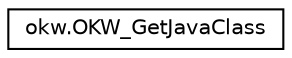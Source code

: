 digraph "Grafische Darstellung der Klassenhierarchie"
{
 // INTERACTIVE_SVG=YES
  edge [fontname="Helvetica",fontsize="10",labelfontname="Helvetica",labelfontsize="10"];
  node [fontname="Helvetica",fontsize="10",shape=record];
  rankdir="LR";
  Node0 [label="okw.OKW_GetJavaClass",height=0.2,width=0.4,color="black", fillcolor="white", style="filled",URL="$classokw_1_1_o_k_w___get_java_class.html"];
}
